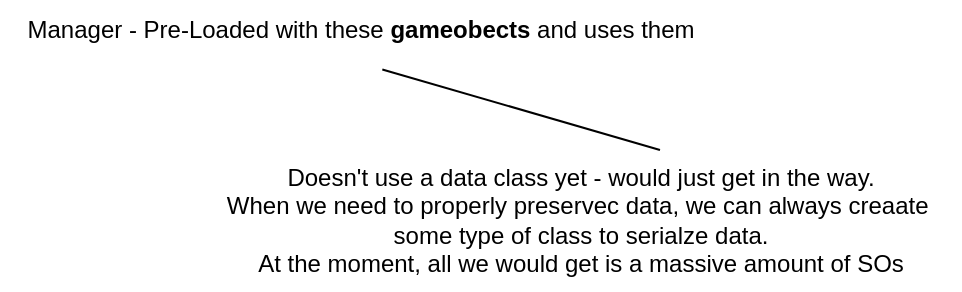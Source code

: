 <mxfile>
    <diagram id="45PRjIX2NSZZWe9ytUKp" name="Page-1">
        <mxGraphModel dx="655" dy="471" grid="1" gridSize="10" guides="1" tooltips="1" connect="1" arrows="1" fold="1" page="1" pageScale="1" pageWidth="850" pageHeight="1100" math="0" shadow="0">
            <root>
                <mxCell id="0"/>
                <mxCell id="1" parent="0"/>
                <mxCell id="25" value="Manager - Pre-Loaded with these &lt;b&gt;gameobects &lt;/b&gt;and uses them" style="text;html=1;align=center;verticalAlign=middle;resizable=0;points=[];autosize=1;strokeColor=none;fillColor=none;" vertex="1" parent="1">
                    <mxGeometry x="340" y="395" width="360" height="30" as="geometry"/>
                </mxCell>
                <mxCell id="27" value="" style="endArrow=none;html=1;exitX=0.531;exitY=1.157;exitDx=0;exitDy=0;exitPerimeter=0;" edge="1" parent="1" source="25">
                    <mxGeometry width="50" height="50" relative="1" as="geometry">
                        <mxPoint x="540" y="530" as="sourcePoint"/>
                        <mxPoint x="670" y="470" as="targetPoint"/>
                    </mxGeometry>
                </mxCell>
                <mxCell id="28" value="Doesn't use a data class yet - would just get in the way.&lt;br&gt;When we need to properly preservec data, we can always creaate&amp;nbsp;&lt;br&gt;some type of class to serialze data. &lt;br&gt;At the moment, all we would get is a massive amount of SOs" style="text;html=1;align=center;verticalAlign=middle;resizable=0;points=[];autosize=1;strokeColor=none;fillColor=none;" vertex="1" parent="1">
                    <mxGeometry x="440" y="470" width="380" height="70" as="geometry"/>
                </mxCell>
            </root>
        </mxGraphModel>
    </diagram>
</mxfile>